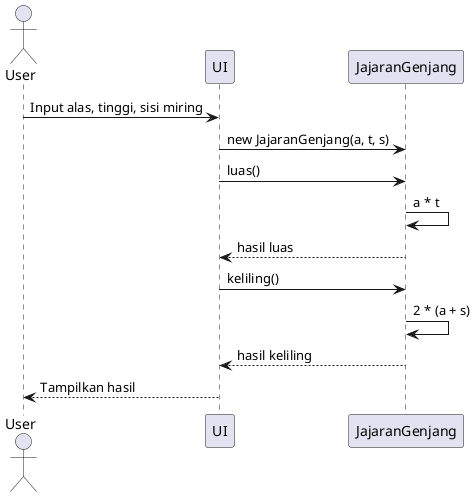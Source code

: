 @startuml
actor User
participant UI
participant JajaranGenjang

User -> UI: Input alas, tinggi, sisi miring
UI -> JajaranGenjang: new JajaranGenjang(a, t, s)
UI -> JajaranGenjang: luas()
JajaranGenjang -> JajaranGenjang: a * t
JajaranGenjang --> UI: hasil luas
UI -> JajaranGenjang: keliling()
JajaranGenjang -> JajaranGenjang: 2 * (a + s)
JajaranGenjang --> UI: hasil keliling
UI --> User: Tampilkan hasil
@enduml